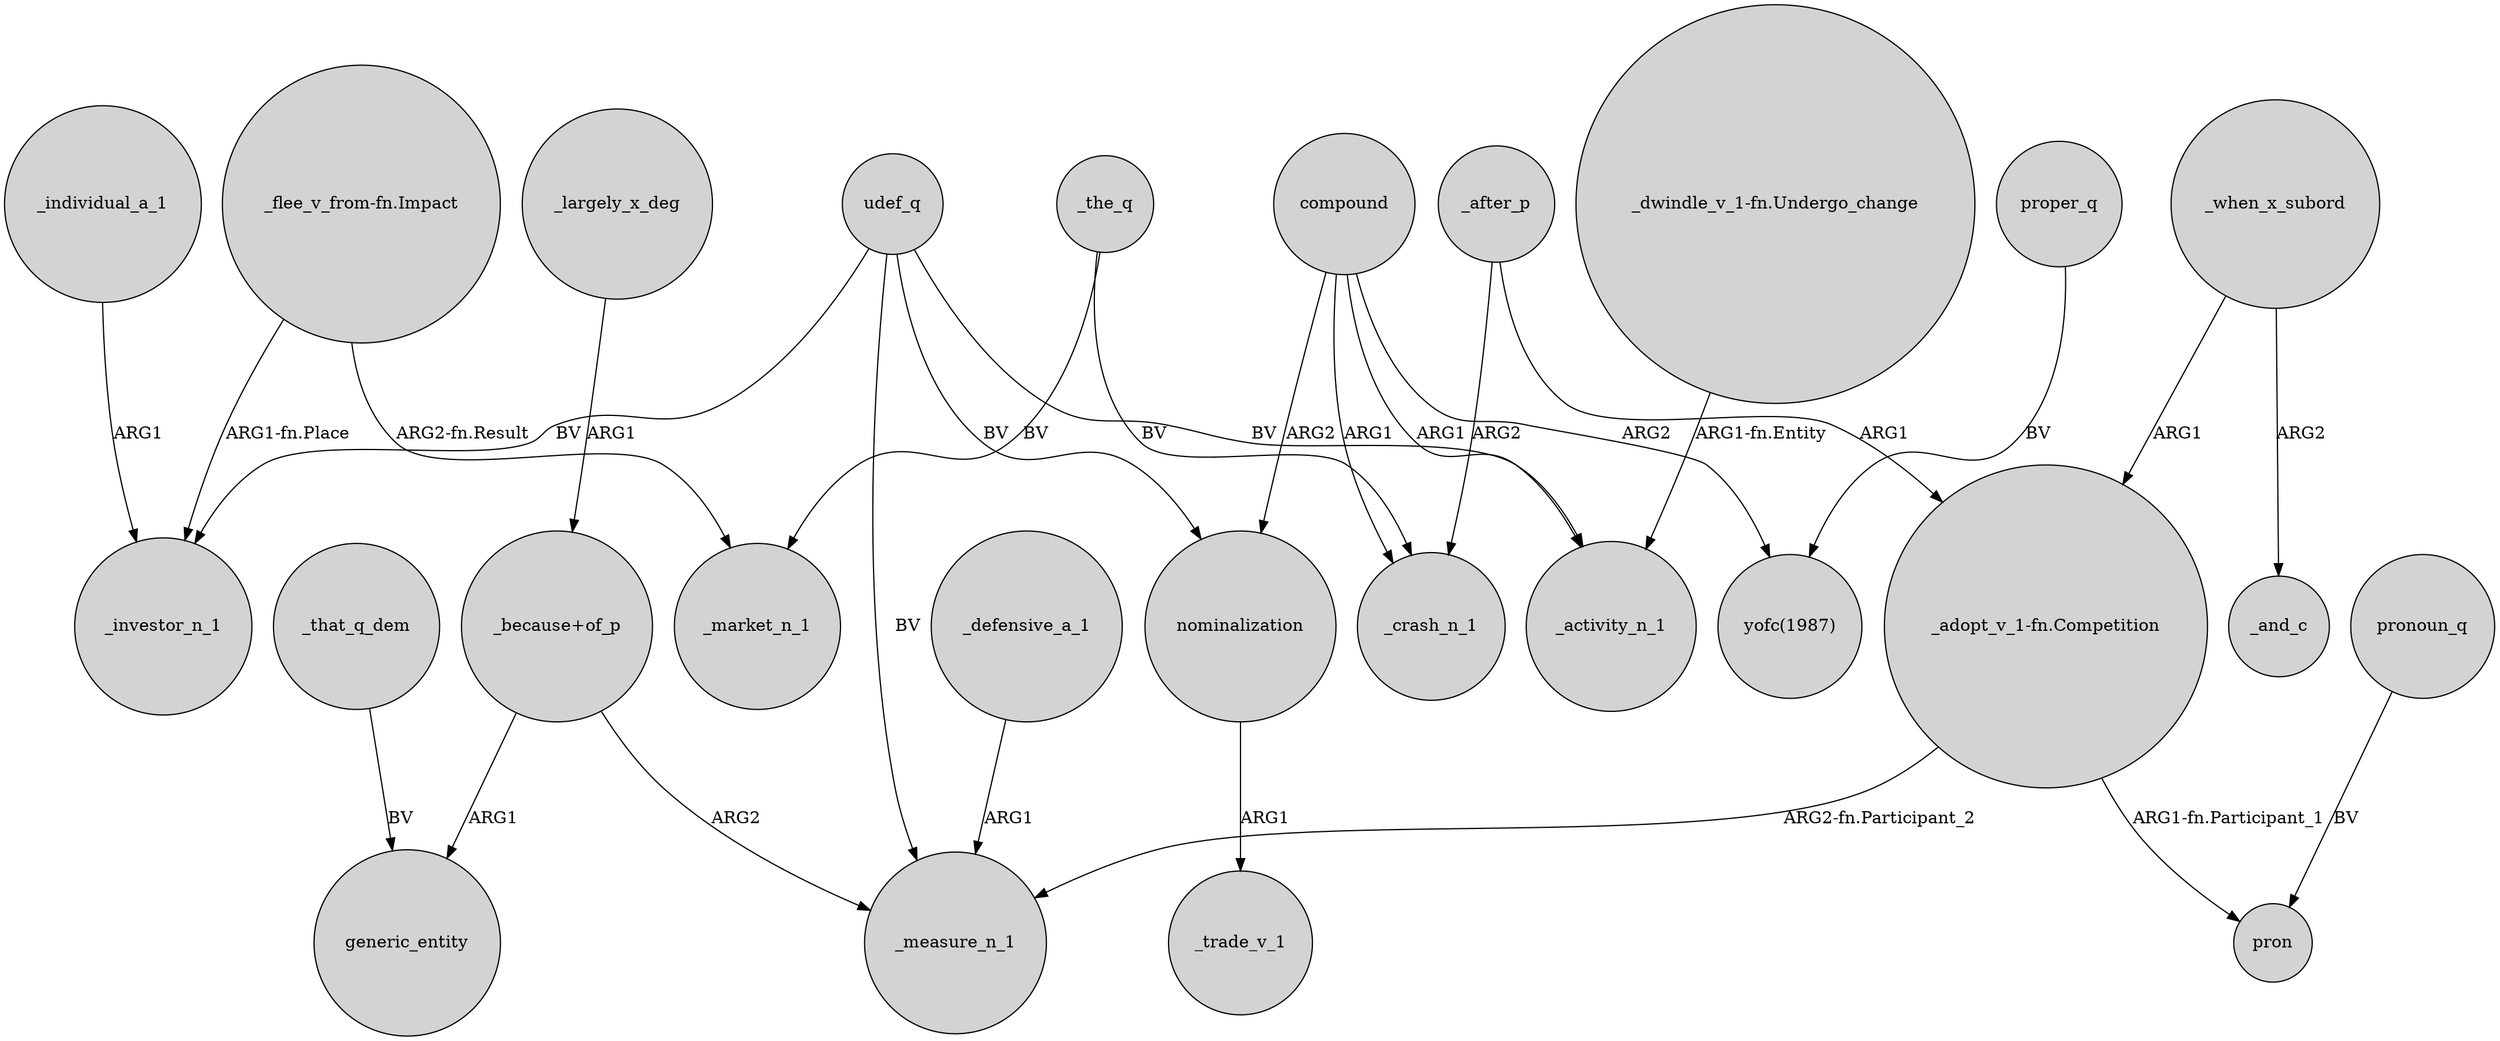 digraph {
	node [shape=circle style=filled]
	"_flee_v_from-fn.Impact" -> _investor_n_1 [label="ARG1-fn.Place"]
	_largely_x_deg -> "_because+of_p" [label=ARG1]
	"_adopt_v_1-fn.Competition" -> pron [label="ARG1-fn.Participant_1"]
	_after_p -> "_adopt_v_1-fn.Competition" [label=ARG1]
	_when_x_subord -> "_adopt_v_1-fn.Competition" [label=ARG1]
	udef_q -> _measure_n_1 [label=BV]
	udef_q -> nominalization [label=BV]
	_the_q -> _crash_n_1 [label=BV]
	_the_q -> _market_n_1 [label=BV]
	compound -> nominalization [label=ARG2]
	_after_p -> _crash_n_1 [label=ARG2]
	_when_x_subord -> _and_c [label=ARG2]
	"_dwindle_v_1-fn.Undergo_change" -> _activity_n_1 [label="ARG1-fn.Entity"]
	pronoun_q -> pron [label=BV]
	compound -> _crash_n_1 [label=ARG1]
	"_because+of_p" -> _measure_n_1 [label=ARG2]
	proper_q -> "yofc(1987)" [label=BV]
	"_because+of_p" -> generic_entity [label=ARG1]
	"_flee_v_from-fn.Impact" -> _market_n_1 [label="ARG2-fn.Result"]
	_individual_a_1 -> _investor_n_1 [label=ARG1]
	_that_q_dem -> generic_entity [label=BV]
	udef_q -> _investor_n_1 [label=BV]
	_defensive_a_1 -> _measure_n_1 [label=ARG1]
	udef_q -> _activity_n_1 [label=BV]
	"_adopt_v_1-fn.Competition" -> _measure_n_1 [label="ARG2-fn.Participant_2"]
	nominalization -> _trade_v_1 [label=ARG1]
	compound -> "yofc(1987)" [label=ARG2]
	compound -> _activity_n_1 [label=ARG1]
}
